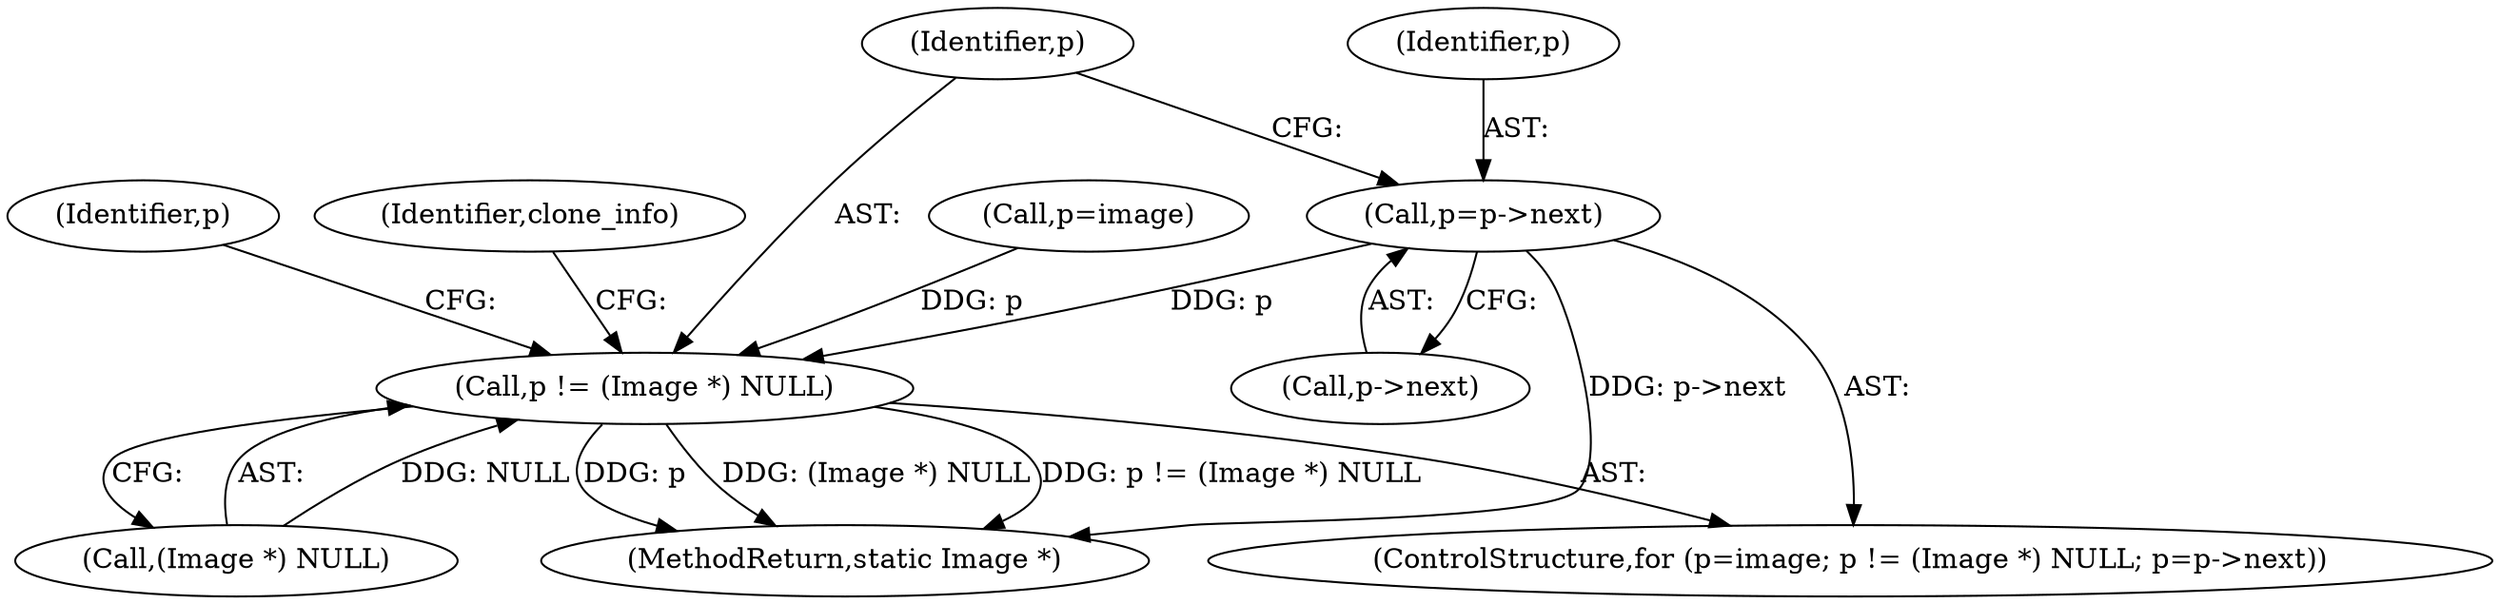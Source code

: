 digraph "0_ImageMagick_8985ed08f01d465ee65ab5a106186b3868b6f601@pointer" {
"1001811" [label="(Call,p=p->next)"];
"1001806" [label="(Call,p != (Image *) NULL)"];
"1001813" [label="(Call,p->next)"];
"1001818" [label="(Identifier,p)"];
"1001824" [label="(Identifier,clone_info)"];
"1001869" [label="(MethodReturn,static Image *)"];
"1001806" [label="(Call,p != (Image *) NULL)"];
"1001807" [label="(Identifier,p)"];
"1001811" [label="(Call,p=p->next)"];
"1001803" [label="(Call,p=image)"];
"1001808" [label="(Call,(Image *) NULL)"];
"1001802" [label="(ControlStructure,for (p=image; p != (Image *) NULL; p=p->next))"];
"1001812" [label="(Identifier,p)"];
"1001811" -> "1001802"  [label="AST: "];
"1001811" -> "1001813"  [label="CFG: "];
"1001812" -> "1001811"  [label="AST: "];
"1001813" -> "1001811"  [label="AST: "];
"1001807" -> "1001811"  [label="CFG: "];
"1001811" -> "1001869"  [label="DDG: p->next"];
"1001811" -> "1001806"  [label="DDG: p"];
"1001806" -> "1001802"  [label="AST: "];
"1001806" -> "1001808"  [label="CFG: "];
"1001807" -> "1001806"  [label="AST: "];
"1001808" -> "1001806"  [label="AST: "];
"1001818" -> "1001806"  [label="CFG: "];
"1001824" -> "1001806"  [label="CFG: "];
"1001806" -> "1001869"  [label="DDG: (Image *) NULL"];
"1001806" -> "1001869"  [label="DDG: p != (Image *) NULL"];
"1001806" -> "1001869"  [label="DDG: p"];
"1001803" -> "1001806"  [label="DDG: p"];
"1001808" -> "1001806"  [label="DDG: NULL"];
}
